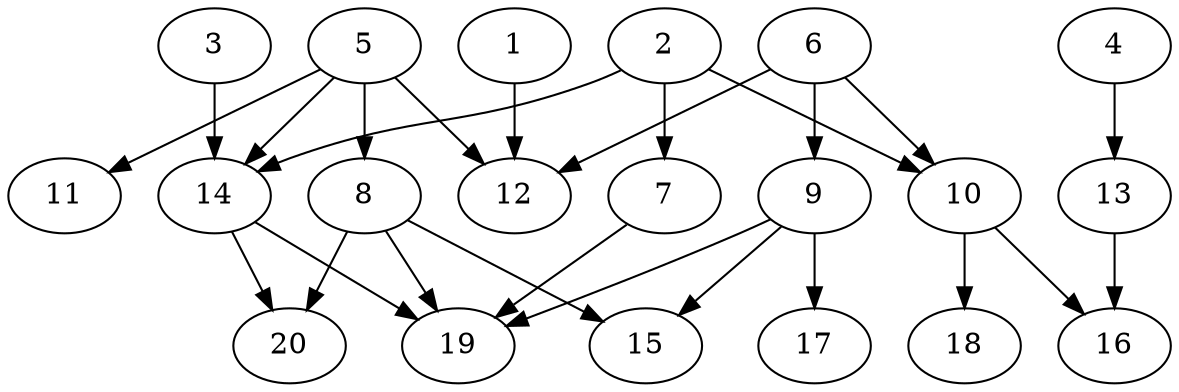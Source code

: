 // DAG automatically generated by daggen at Wed Jul 24 21:26:16 2019
// ./daggen --dot -n 20 --ccr 0.4 --fat 0.8 --regular 0.5 --density 0.5 --mindata 5242880 --maxdata 52428800 
digraph G {
  1 [size="107909120", alpha="0.09", expect_size="43163648"] 
  1 -> 12 [size ="43163648"]
  2 [size="93455360", alpha="0.00", expect_size="37382144"] 
  2 -> 7 [size ="37382144"]
  2 -> 10 [size ="37382144"]
  2 -> 14 [size ="37382144"]
  3 [size="16066560", alpha="0.16", expect_size="6426624"] 
  3 -> 14 [size ="6426624"]
  4 [size="44564480", alpha="0.09", expect_size="17825792"] 
  4 -> 13 [size ="17825792"]
  5 [size="94735360", alpha="0.09", expect_size="37894144"] 
  5 -> 8 [size ="37894144"]
  5 -> 11 [size ="37894144"]
  5 -> 12 [size ="37894144"]
  5 -> 14 [size ="37894144"]
  6 [size="99379200", alpha="0.16", expect_size="39751680"] 
  6 -> 9 [size ="39751680"]
  6 -> 10 [size ="39751680"]
  6 -> 12 [size ="39751680"]
  7 [size="64773120", alpha="0.20", expect_size="25909248"] 
  7 -> 19 [size ="25909248"]
  8 [size="37670400", alpha="0.07", expect_size="15068160"] 
  8 -> 15 [size ="15068160"]
  8 -> 19 [size ="15068160"]
  8 -> 20 [size ="15068160"]
  9 [size="98598400", alpha="0.10", expect_size="39439360"] 
  9 -> 15 [size ="39439360"]
  9 -> 17 [size ="39439360"]
  9 -> 19 [size ="39439360"]
  10 [size="67479040", alpha="0.18", expect_size="26991616"] 
  10 -> 16 [size ="26991616"]
  10 -> 18 [size ="26991616"]
  11 [size="56281600", alpha="0.04", expect_size="22512640"] 
  12 [size="108966400", alpha="0.14", expect_size="43586560"] 
  13 [size="111792640", alpha="0.05", expect_size="44717056"] 
  13 -> 16 [size ="44717056"]
  14 [size="86863360", alpha="0.12", expect_size="34745344"] 
  14 -> 19 [size ="34745344"]
  14 -> 20 [size ="34745344"]
  15 [size="20508160", alpha="0.09", expect_size="8203264"] 
  16 [size="72238080", alpha="0.11", expect_size="28895232"] 
  17 [size="45890560", alpha="0.19", expect_size="18356224"] 
  18 [size="44651520", alpha="0.07", expect_size="17860608"] 
  19 [size="87900160", alpha="0.18", expect_size="35160064"] 
  20 [size="30054400", alpha="0.12", expect_size="12021760"] 
}
